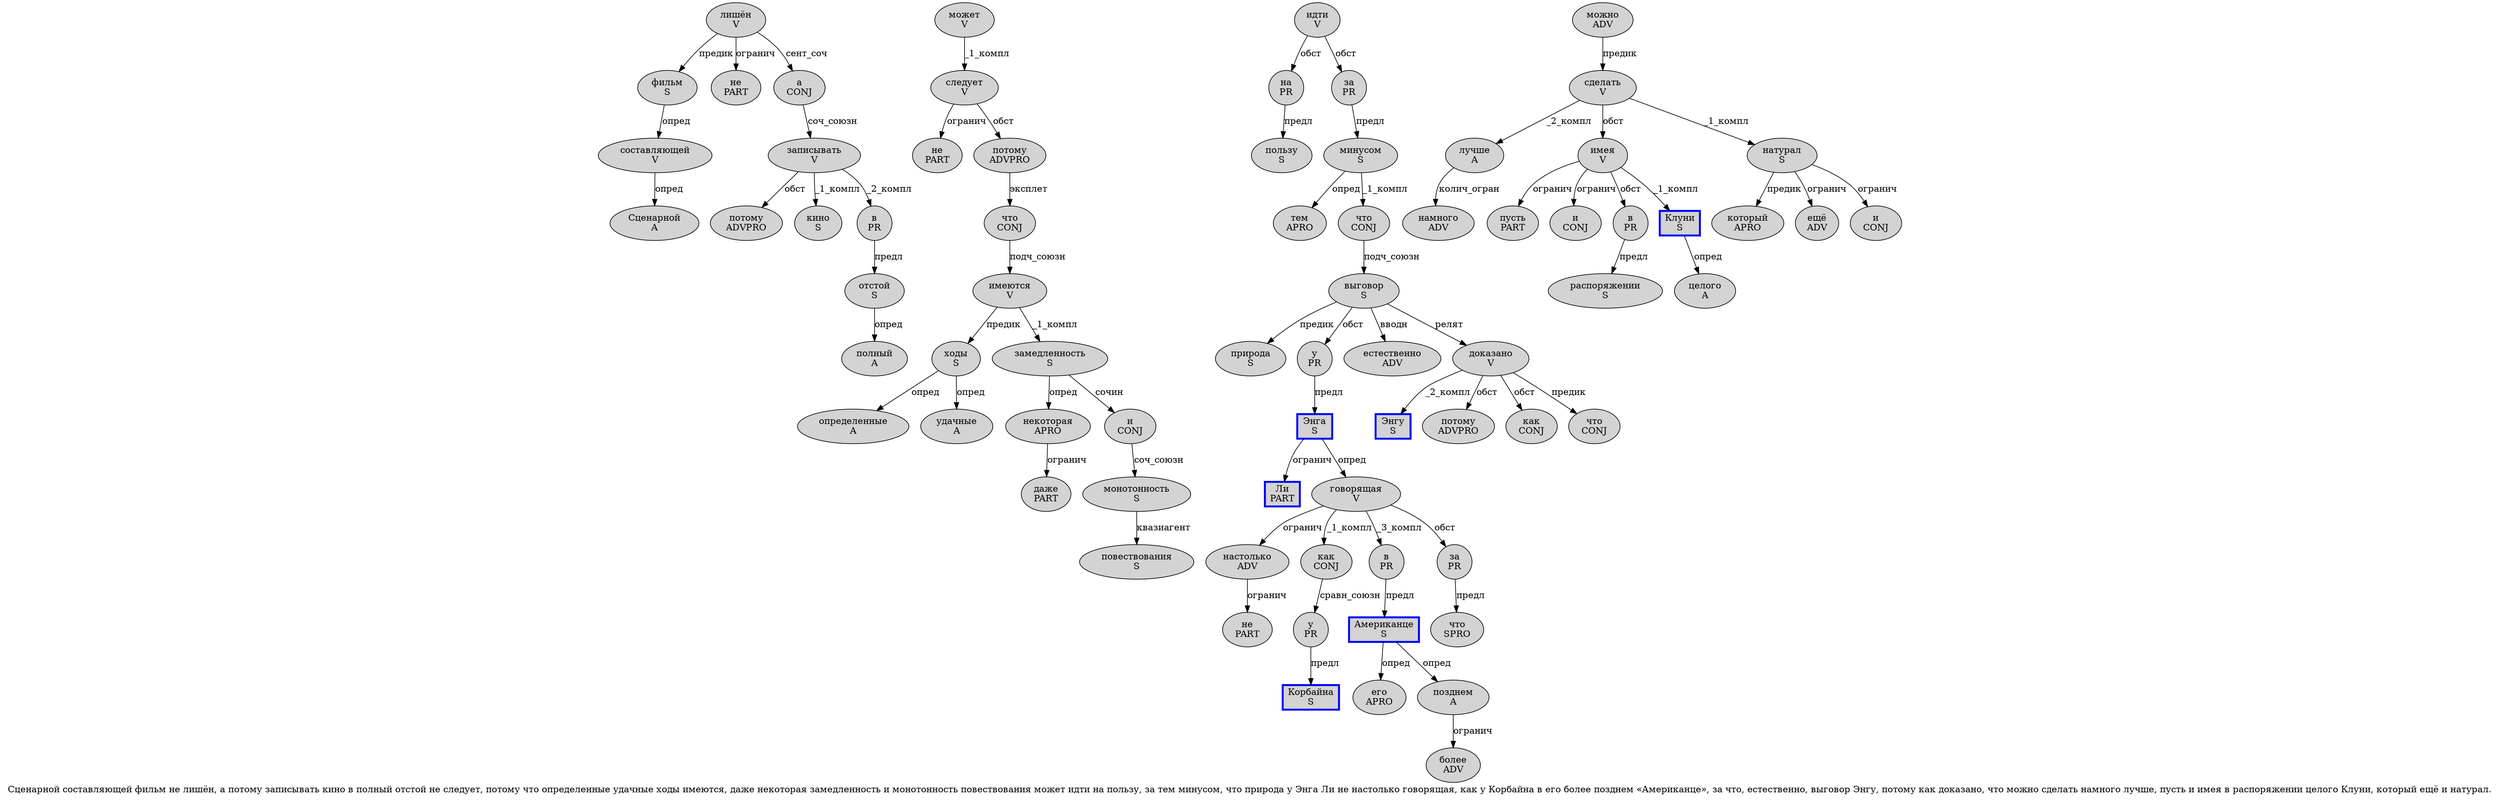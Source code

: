 digraph SENTENCE_3020 {
	graph [label="Сценарной составляющей фильм не лишён, а потому записывать кино в полный отстой не следует, потому что определенные удачные ходы имеются, даже некоторая замедленность и монотонность повествования может идти на пользу, за тем минусом, что природа у Энга Ли не настолько говорящая, как у Корбайна в его более позднем «Американце», за что, естественно, выговор Энгу, потому как доказано, что можно сделать намного лучше, пусть и имея в распоряжении целого Клуни, который ещё и натурал."]
	node [style=filled]
		0 [label="Сценарной
A" color="" fillcolor=lightgray penwidth=1 shape=ellipse]
		1 [label="составляющей
V" color="" fillcolor=lightgray penwidth=1 shape=ellipse]
		2 [label="фильм
S" color="" fillcolor=lightgray penwidth=1 shape=ellipse]
		3 [label="не
PART" color="" fillcolor=lightgray penwidth=1 shape=ellipse]
		4 [label="лишён
V" color="" fillcolor=lightgray penwidth=1 shape=ellipse]
		6 [label="а
CONJ" color="" fillcolor=lightgray penwidth=1 shape=ellipse]
		7 [label="потому
ADVPRO" color="" fillcolor=lightgray penwidth=1 shape=ellipse]
		8 [label="записывать
V" color="" fillcolor=lightgray penwidth=1 shape=ellipse]
		9 [label="кино
S" color="" fillcolor=lightgray penwidth=1 shape=ellipse]
		10 [label="в
PR" color="" fillcolor=lightgray penwidth=1 shape=ellipse]
		11 [label="полный
A" color="" fillcolor=lightgray penwidth=1 shape=ellipse]
		12 [label="отстой
S" color="" fillcolor=lightgray penwidth=1 shape=ellipse]
		13 [label="не
PART" color="" fillcolor=lightgray penwidth=1 shape=ellipse]
		14 [label="следует
V" color="" fillcolor=lightgray penwidth=1 shape=ellipse]
		16 [label="потому
ADVPRO" color="" fillcolor=lightgray penwidth=1 shape=ellipse]
		17 [label="что
CONJ" color="" fillcolor=lightgray penwidth=1 shape=ellipse]
		18 [label="определенные
A" color="" fillcolor=lightgray penwidth=1 shape=ellipse]
		19 [label="удачные
A" color="" fillcolor=lightgray penwidth=1 shape=ellipse]
		20 [label="ходы
S" color="" fillcolor=lightgray penwidth=1 shape=ellipse]
		21 [label="имеются
V" color="" fillcolor=lightgray penwidth=1 shape=ellipse]
		23 [label="даже
PART" color="" fillcolor=lightgray penwidth=1 shape=ellipse]
		24 [label="некоторая
APRO" color="" fillcolor=lightgray penwidth=1 shape=ellipse]
		25 [label="замедленность
S" color="" fillcolor=lightgray penwidth=1 shape=ellipse]
		26 [label="и
CONJ" color="" fillcolor=lightgray penwidth=1 shape=ellipse]
		27 [label="монотонность
S" color="" fillcolor=lightgray penwidth=1 shape=ellipse]
		28 [label="повествования
S" color="" fillcolor=lightgray penwidth=1 shape=ellipse]
		29 [label="может
V" color="" fillcolor=lightgray penwidth=1 shape=ellipse]
		30 [label="идти
V" color="" fillcolor=lightgray penwidth=1 shape=ellipse]
		31 [label="на
PR" color="" fillcolor=lightgray penwidth=1 shape=ellipse]
		32 [label="пользу
S" color="" fillcolor=lightgray penwidth=1 shape=ellipse]
		34 [label="за
PR" color="" fillcolor=lightgray penwidth=1 shape=ellipse]
		35 [label="тем
APRO" color="" fillcolor=lightgray penwidth=1 shape=ellipse]
		36 [label="минусом
S" color="" fillcolor=lightgray penwidth=1 shape=ellipse]
		38 [label="что
CONJ" color="" fillcolor=lightgray penwidth=1 shape=ellipse]
		39 [label="природа
S" color="" fillcolor=lightgray penwidth=1 shape=ellipse]
		40 [label="у
PR" color="" fillcolor=lightgray penwidth=1 shape=ellipse]
		41 [label="Энга
S" color=blue fillcolor=lightgray penwidth=3 shape=box]
		42 [label="Ли
PART" color=blue fillcolor=lightgray penwidth=3 shape=box]
		43 [label="не
PART" color="" fillcolor=lightgray penwidth=1 shape=ellipse]
		44 [label="настолько
ADV" color="" fillcolor=lightgray penwidth=1 shape=ellipse]
		45 [label="говорящая
V" color="" fillcolor=lightgray penwidth=1 shape=ellipse]
		47 [label="как
CONJ" color="" fillcolor=lightgray penwidth=1 shape=ellipse]
		48 [label="у
PR" color="" fillcolor=lightgray penwidth=1 shape=ellipse]
		49 [label="Корбайна
S" color=blue fillcolor=lightgray penwidth=3 shape=box]
		50 [label="в
PR" color="" fillcolor=lightgray penwidth=1 shape=ellipse]
		51 [label="его
APRO" color="" fillcolor=lightgray penwidth=1 shape=ellipse]
		52 [label="более
ADV" color="" fillcolor=lightgray penwidth=1 shape=ellipse]
		53 [label="позднем
A" color="" fillcolor=lightgray penwidth=1 shape=ellipse]
		55 [label="Американце
S" color=blue fillcolor=lightgray penwidth=3 shape=box]
		58 [label="за
PR" color="" fillcolor=lightgray penwidth=1 shape=ellipse]
		59 [label="что
SPRO" color="" fillcolor=lightgray penwidth=1 shape=ellipse]
		61 [label="естественно
ADV" color="" fillcolor=lightgray penwidth=1 shape=ellipse]
		63 [label="выговор
S" color="" fillcolor=lightgray penwidth=1 shape=ellipse]
		64 [label="Энгу
S" color=blue fillcolor=lightgray penwidth=3 shape=box]
		66 [label="потому
ADVPRO" color="" fillcolor=lightgray penwidth=1 shape=ellipse]
		67 [label="как
CONJ" color="" fillcolor=lightgray penwidth=1 shape=ellipse]
		68 [label="доказано
V" color="" fillcolor=lightgray penwidth=1 shape=ellipse]
		70 [label="что
CONJ" color="" fillcolor=lightgray penwidth=1 shape=ellipse]
		71 [label="можно
ADV" color="" fillcolor=lightgray penwidth=1 shape=ellipse]
		72 [label="сделать
V" color="" fillcolor=lightgray penwidth=1 shape=ellipse]
		73 [label="намного
ADV" color="" fillcolor=lightgray penwidth=1 shape=ellipse]
		74 [label="лучше
A" color="" fillcolor=lightgray penwidth=1 shape=ellipse]
		76 [label="пусть
PART" color="" fillcolor=lightgray penwidth=1 shape=ellipse]
		77 [label="и
CONJ" color="" fillcolor=lightgray penwidth=1 shape=ellipse]
		78 [label="имея
V" color="" fillcolor=lightgray penwidth=1 shape=ellipse]
		79 [label="в
PR" color="" fillcolor=lightgray penwidth=1 shape=ellipse]
		80 [label="распоряжении
S" color="" fillcolor=lightgray penwidth=1 shape=ellipse]
		81 [label="целого
A" color="" fillcolor=lightgray penwidth=1 shape=ellipse]
		82 [label="Клуни
S" color=blue fillcolor=lightgray penwidth=3 shape=box]
		84 [label="который
APRO" color="" fillcolor=lightgray penwidth=1 shape=ellipse]
		85 [label="ещё
ADV" color="" fillcolor=lightgray penwidth=1 shape=ellipse]
		86 [label="и
CONJ" color="" fillcolor=lightgray penwidth=1 shape=ellipse]
		87 [label="натурал
S" color="" fillcolor=lightgray penwidth=1 shape=ellipse]
			26 -> 27 [label="соч_союзн"]
			8 -> 7 [label="обст"]
			8 -> 9 [label="_1_компл"]
			8 -> 10 [label="_2_компл"]
			71 -> 72 [label="предик"]
			53 -> 52 [label="огранич"]
			78 -> 76 [label="огранич"]
			78 -> 77 [label="огранич"]
			78 -> 79 [label="обст"]
			78 -> 82 [label="_1_компл"]
			12 -> 11 [label="опред"]
			2 -> 1 [label="опред"]
			17 -> 21 [label="подч_союзн"]
			50 -> 55 [label="предл"]
			68 -> 64 [label="_2_компл"]
			68 -> 66 [label="обст"]
			68 -> 67 [label="обст"]
			68 -> 70 [label="предик"]
			25 -> 24 [label="опред"]
			25 -> 26 [label="сочин"]
			48 -> 49 [label="предл"]
			74 -> 73 [label="колич_огран"]
			38 -> 63 [label="подч_союзн"]
			31 -> 32 [label="предл"]
			45 -> 44 [label="огранич"]
			45 -> 47 [label="_1_компл"]
			45 -> 50 [label="_3_компл"]
			45 -> 58 [label="обст"]
			58 -> 59 [label="предл"]
			27 -> 28 [label="квазиагент"]
			20 -> 18 [label="опред"]
			20 -> 19 [label="опред"]
			47 -> 48 [label="сравн_союзн"]
			40 -> 41 [label="предл"]
			87 -> 84 [label="предик"]
			87 -> 85 [label="огранич"]
			87 -> 86 [label="огранич"]
			41 -> 42 [label="огранич"]
			41 -> 45 [label="опред"]
			30 -> 31 [label="обст"]
			30 -> 34 [label="обст"]
			63 -> 39 [label="предик"]
			63 -> 40 [label="обст"]
			63 -> 61 [label="вводн"]
			63 -> 68 [label="релят"]
			24 -> 23 [label="огранич"]
			36 -> 35 [label="опред"]
			36 -> 38 [label="_1_компл"]
			4 -> 2 [label="предик"]
			4 -> 3 [label="огранич"]
			4 -> 6 [label="сент_соч"]
			72 -> 74 [label="_2_компл"]
			72 -> 78 [label="обст"]
			72 -> 87 [label="_1_компл"]
			16 -> 17 [label="эксплет"]
			79 -> 80 [label="предл"]
			14 -> 13 [label="огранич"]
			14 -> 16 [label="обст"]
			6 -> 8 [label="соч_союзн"]
			44 -> 43 [label="огранич"]
			34 -> 36 [label="предл"]
			21 -> 20 [label="предик"]
			21 -> 25 [label="_1_компл"]
			82 -> 81 [label="опред"]
			55 -> 51 [label="опред"]
			55 -> 53 [label="опред"]
			29 -> 14 [label="_1_компл"]
			1 -> 0 [label="опред"]
			10 -> 12 [label="предл"]
}